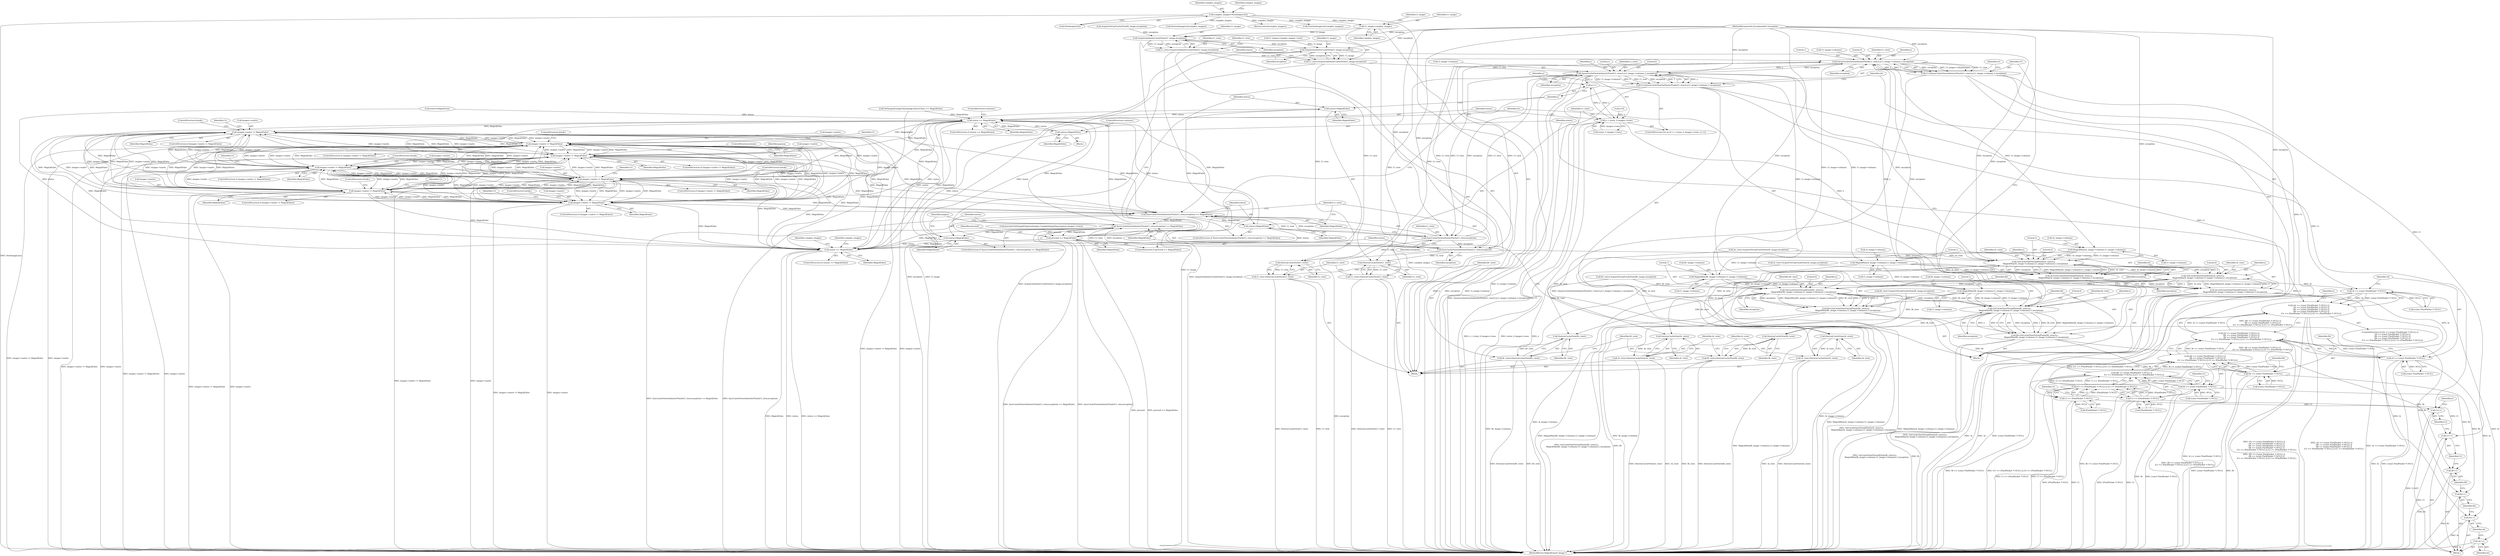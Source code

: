 digraph "0_ImageMagick6_f6ffc702c6eecd963587273a429dcd608c648984_0@pointer" {
"1000332" [label="(Call,Cr_image=complex_images)"];
"1000224" [label="(Call,complex_images=NewImageList())"];
"1000362" [label="(Call,AcquireAuthenticCacheView(Cr_image,exception))"];
"1000360" [label="(Call,Cr_view=AcquireAuthenticCacheView(Cr_image,exception))"];
"1000460" [label="(Call,QueueCacheViewAuthenticPixels(Cr_view,0,y,Cr_image->columns,1,exception))"];
"1000404" [label="(Call,MagickMax(Ar_image->columns,Cr_image->columns))"];
"1000400" [label="(Call,GetCacheViewVirtualPixels(Ar_view,0,y,\n      MagickMax(Ar_image->columns,Cr_image->columns),1,exception))"];
"1000398" [label="(Call,Ar=GetCacheViewVirtualPixels(Ar_view,0,y,\n      MagickMax(Ar_image->columns,Cr_image->columns),1,exception))"];
"1000482" [label="(Call,Ar == (const PixelPacket *) NULL)"];
"1000481" [label="(Call,(Ar == (const PixelPacket *) NULL) ||\n        (Ai == (const PixelPacket *) NULL) ||\n        (Br == (const PixelPacket *) NULL) ||\n        (Bi == (const PixelPacket *) NULL) ||\n        (Cr == (PixelPacket *) NULL) || (Ci == (PixelPacket *) NULL))"];
"1001554" [label="(Call,Ar++)"];
"1000415" [label="(Call,GetCacheViewVirtualPixels(Ai_view,0,y,\n      MagickMax(Ai_image->columns,Ci_image->columns),1,exception))"];
"1000413" [label="(Call,Ai=GetCacheViewVirtualPixels(Ai_view,0,y,\n      MagickMax(Ai_image->columns,Ci_image->columns),1,exception))"];
"1000488" [label="(Call,Ai == (const PixelPacket *) NULL)"];
"1000487" [label="(Call,(Ai == (const PixelPacket *) NULL) ||\n        (Br == (const PixelPacket *) NULL) ||\n        (Bi == (const PixelPacket *) NULL) ||\n        (Cr == (PixelPacket *) NULL) || (Ci == (PixelPacket *) NULL))"];
"1001556" [label="(Call,Ai++)"];
"1000430" [label="(Call,GetCacheViewVirtualPixels(Br_view,0,y,\n      MagickMax(Br_image->columns,Cr_image->columns),1,exception))"];
"1000428" [label="(Call,Br=GetCacheViewVirtualPixels(Br_view,0,y,\n      MagickMax(Br_image->columns,Cr_image->columns),1,exception))"];
"1000494" [label="(Call,Br == (const PixelPacket *) NULL)"];
"1000493" [label="(Call,(Br == (const PixelPacket *) NULL) ||\n        (Bi == (const PixelPacket *) NULL) ||\n        (Cr == (PixelPacket *) NULL) || (Ci == (PixelPacket *) NULL))"];
"1001558" [label="(Call,Br++)"];
"1000445" [label="(Call,GetCacheViewVirtualPixels(Bi_view,0,y,\n      MagickMax(Bi_image->columns,Ci_image->columns),1,exception))"];
"1000443" [label="(Call,Bi=GetCacheViewVirtualPixels(Bi_view,0,y,\n      MagickMax(Bi_image->columns,Ci_image->columns),1,exception))"];
"1000500" [label="(Call,Bi == (const PixelPacket *) NULL)"];
"1000499" [label="(Call,(Bi == (const PixelPacket *) NULL) ||\n        (Cr == (PixelPacket *) NULL) || (Ci == (PixelPacket *) NULL))"];
"1001560" [label="(Call,Bi++)"];
"1001626" [label="(Call,DestroyCacheView(Bi_view))"];
"1001624" [label="(Call,Bi_view=DestroyCacheView(Bi_view))"];
"1001622" [label="(Call,DestroyCacheView(Br_view))"];
"1001620" [label="(Call,Br_view=DestroyCacheView(Br_view))"];
"1001634" [label="(Call,DestroyCacheView(Ai_view))"];
"1001632" [label="(Call,Ai_view=DestroyCacheView(Ai_view))"];
"1001630" [label="(Call,DestroyCacheView(Ar_view))"];
"1001628" [label="(Call,Ar_view=DestroyCacheView(Ar_view))"];
"1000434" [label="(Call,MagickMax(Br_image->columns,Cr_image->columns))"];
"1000458" [label="(Call,Cr=QueueCacheViewAuthenticPixels(Cr_view,0,y,Cr_image->columns,1,exception))"];
"1000506" [label="(Call,Cr == (PixelPacket *) NULL)"];
"1000505" [label="(Call,(Cr == (PixelPacket *) NULL) || (Ci == (PixelPacket *) NULL))"];
"1001562" [label="(Call,Cr++)"];
"1000471" [label="(Call,QueueCacheViewAuthenticPixels(Ci_view,0,y,Ci_image->columns,1,exception))"];
"1000387" [label="(Call,y++)"];
"1000380" [label="(Call,y < (ssize_t) images->rows)"];
"1000419" [label="(Call,MagickMax(Ai_image->columns,Ci_image->columns))"];
"1000449" [label="(Call,MagickMax(Bi_image->columns,Ci_image->columns))"];
"1000469" [label="(Call,Ci=QueueCacheViewAuthenticPixels(Ci_view,0,y,Ci_image->columns,1,exception))"];
"1000511" [label="(Call,Ci == (PixelPacket *) NULL)"];
"1001564" [label="(Call,Ci++)"];
"1001568" [label="(Call,SyncCacheViewAuthenticPixels(Ci_view,exception))"];
"1001567" [label="(Call,SyncCacheViewAuthenticPixels(Ci_view,exception) == MagickFalse)"];
"1001572" [label="(Call,status=MagickFalse)"];
"1000394" [label="(Call,status == MagickFalse)"];
"1000517" [label="(Call,status=MagickFalse)"];
"1001637" [label="(Call,status == MagickFalse)"];
"1000607" [label="(Call,images->matte != MagickFalse)"];
"1000685" [label="(Call,images->matte != MagickFalse)"];
"1000897" [label="(Call,images->matte != MagickFalse)"];
"1001080" [label="(Call,images->matte != MagickFalse)"];
"1001253" [label="(Call,images->matte != MagickFalse)"];
"1001413" [label="(Call,images->matte != MagickFalse)"];
"1001525" [label="(Call,images->matte != MagickFalse)"];
"1001576" [label="(Call,SyncCacheViewAuthenticPixels(Cr_view,exception) == MagickFalse)"];
"1001581" [label="(Call,status=MagickFalse)"];
"1001606" [label="(Call,proceed == MagickFalse)"];
"1001609" [label="(Call,status=MagickFalse)"];
"1001577" [label="(Call,SyncCacheViewAuthenticPixels(Cr_view,exception))"];
"1001614" [label="(Call,DestroyCacheView(Cr_view))"];
"1001612" [label="(Call,Cr_view=DestroyCacheView(Cr_view))"];
"1001618" [label="(Call,DestroyCacheView(Ci_view))"];
"1001616" [label="(Call,Ci_view=DestroyCacheView(Ci_view))"];
"1000367" [label="(Call,AcquireAuthenticCacheView(Ci_image,exception))"];
"1000365" [label="(Call,Ci_view=AcquireAuthenticCacheView(Ci_image,exception))"];
"1001564" [label="(Call,Ci++)"];
"1001639" [label="(Identifier,MagickFalse)"];
"1000467" [label="(Literal,1)"];
"1000445" [label="(Call,GetCacheViewVirtualPixels(Bi_view,0,y,\n      MagickMax(Bi_image->columns,Ci_image->columns),1,exception))"];
"1000464" [label="(Call,Cr_image->columns)"];
"1000462" [label="(Literal,0)"];
"1000362" [label="(Call,AcquireAuthenticCacheView(Cr_image,exception))"];
"1001616" [label="(Call,Ci_view=DestroyCacheView(Ci_view))"];
"1001569" [label="(Identifier,Ci_view)"];
"1000965" [label="(ControlStructure,break;)"];
"1001613" [label="(Identifier,Cr_view)"];
"1001607" [label="(Identifier,proceed)"];
"1001610" [label="(Identifier,status)"];
"1000487" [label="(Call,(Ai == (const PixelPacket *) NULL) ||\n        (Br == (const PixelPacket *) NULL) ||\n        (Bi == (const PixelPacket *) NULL) ||\n        (Cr == (PixelPacket *) NULL) || (Ci == (PixelPacket *) NULL))"];
"1000381" [label="(Identifier,y)"];
"1000380" [label="(Call,y < (ssize_t) images->rows)"];
"1001413" [label="(Call,images->matte != MagickFalse)"];
"1000505" [label="(Call,(Cr == (PixelPacket *) NULL) || (Ci == (PixelPacket *) NULL))"];
"1001252" [label="(ControlStructure,if (images->matte != MagickFalse))"];
"1000468" [label="(Identifier,exception)"];
"1001624" [label="(Call,Bi_view=DestroyCacheView(Bi_view))"];
"1001575" [label="(ControlStructure,if (SyncCacheViewAuthenticPixels(Cr_view,exception) == MagickFalse))"];
"1000479" [label="(Identifier,exception)"];
"1000494" [label="(Call,Br == (const PixelPacket *) NULL)"];
"1001644" [label="(Return,return(complex_images);)"];
"1000460" [label="(Call,QueueCacheViewAuthenticPixels(Cr_view,0,y,Cr_image->columns,1,exception))"];
"1000404" [label="(Call,MagickMax(Ar_image->columns,Cr_image->columns))"];
"1000441" [label="(Literal,1)"];
"1000511" [label="(Call,Ci == (PixelPacket *) NULL)"];
"1000402" [label="(Literal,0)"];
"1000608" [label="(Call,images->matte)"];
"1000461" [label="(Identifier,Cr_view)"];
"1001563" [label="(Identifier,Cr)"];
"1000635" [label="(ControlStructure,break;)"];
"1000470" [label="(Identifier,Ci)"];
"1000904" [label="(Identifier,gamma)"];
"1000426" [label="(Literal,1)"];
"1001573" [label="(Identifier,status)"];
"1001605" [label="(ControlStructure,if (proceed == MagickFalse))"];
"1000533" [label="(Identifier,x)"];
"1000463" [label="(Identifier,y)"];
"1000447" [label="(Literal,0)"];
"1000431" [label="(Identifier,Br_view)"];
"1000484" [label="(Call,(const PixelPacket *) NULL)"];
"1000395" [label="(Identifier,status)"];
"1001261" [label="(Identifier,Cr)"];
"1000456" [label="(Literal,1)"];
"1000685" [label="(Call,images->matte != MagickFalse)"];
"1001615" [label="(Identifier,Cr_view)"];
"1000512" [label="(Identifier,Ci)"];
"1001629" [label="(Identifier,Ar_view)"];
"1001571" [label="(Identifier,MagickFalse)"];
"1000897" [label="(Call,images->matte != MagickFalse)"];
"1001630" [label="(Call,DestroyCacheView(Ar_view))"];
"1000495" [label="(Identifier,Br)"];
"1000401" [label="(Identifier,Ar_view)"];
"1000473" [label="(Literal,0)"];
"1000334" [label="(Identifier,complex_images)"];
"1001081" [label="(Call,images->matte)"];
"1000335" [label="(Call,Ci_image=complex_images->next)"];
"1000367" [label="(Call,AcquireAuthenticCacheView(Ci_image,exception))"];
"1000446" [label="(Identifier,Bi_view)"];
"1000398" [label="(Call,Ar=GetCacheViewVirtualPixels(Ar_view,0,y,\n      MagickMax(Ar_image->columns,Cr_image->columns),1,exception))"];
"1000513" [label="(Call,(PixelPacket *) NULL)"];
"1000371" [label="(Identifier,status)"];
"1000496" [label="(Call,(const PixelPacket *) NULL)"];
"1000483" [label="(Identifier,Ar)"];
"1001421" [label="(Identifier,Cr)"];
"1001633" [label="(Identifier,Ai_view)"];
"1001618" [label="(Call,DestroyCacheView(Ci_view))"];
"1001529" [label="(Identifier,MagickFalse)"];
"1000248" [label="(Call,DestroyImageList(complex_images))"];
"1000458" [label="(Call,Cr=QueueCacheViewAuthenticPixels(Cr_view,0,y,Cr_image->columns,1,exception))"];
"1001533" [label="(Identifier,Cr)"];
"1000414" [label="(Identifier,Ai)"];
"1000443" [label="(Call,Bi=GetCacheViewVirtualPixels(Bi_view,0,y,\n      MagickMax(Bi_image->columns,Ci_image->columns),1,exception))"];
"1000453" [label="(Call,Ci_image->columns)"];
"1000340" [label="(Call,Ar_view=AcquireVirtualCacheView(Ar_image,exception))"];
"1000520" [label="(ControlStructure,continue;)"];
"1000432" [label="(Literal,0)"];
"1001559" [label="(Identifier,Br)"];
"1000457" [label="(Identifier,exception)"];
"1001567" [label="(Call,SyncCacheViewAuthenticPixels(Ci_view,exception) == MagickFalse)"];
"1000488" [label="(Call,Ai == (const PixelPacket *) NULL)"];
"1000489" [label="(Identifier,Ai)"];
"1001645" [label="(Identifier,complex_images)"];
"1000433" [label="(Identifier,y)"];
"1001587" [label="(Identifier,images)"];
"1001579" [label="(Identifier,exception)"];
"1001566" [label="(ControlStructure,if (SyncCacheViewAuthenticPixels(Ci_view,exception) == MagickFalse))"];
"1000423" [label="(Call,Ci_image->columns)"];
"1001626" [label="(Call,DestroyCacheView(Bi_view))"];
"1000428" [label="(Call,Br=GetCacheViewVirtualPixels(Br_view,0,y,\n      MagickMax(Br_image->columns,Cr_image->columns),1,exception))"];
"1000400" [label="(Call,GetCacheViewVirtualPixels(Ar_view,0,y,\n      MagickMax(Ar_image->columns,Cr_image->columns),1,exception))"];
"1001079" [label="(ControlStructure,if (images->matte != MagickFalse))"];
"1001565" [label="(Identifier,Ci)"];
"1000226" [label="(Call,NewImageList())"];
"1000365" [label="(Call,Ci_view=AcquireAuthenticCacheView(Ci_image,exception))"];
"1000438" [label="(Call,Cr_image->columns)"];
"1000361" [label="(Identifier,Cr_view)"];
"1001417" [label="(Identifier,MagickFalse)"];
"1000607" [label="(Call,images->matte != MagickFalse)"];
"1000405" [label="(Call,Ar_image->columns)"];
"1001609" [label="(Call,status=MagickFalse)"];
"1001524" [label="(ControlStructure,if (images->matte != MagickFalse))"];
"1000523" [label="(Identifier,x)"];
"1001606" [label="(Call,proceed == MagickFalse)"];
"1001646" [label="(MethodReturn,MagickExport Image *)"];
"1000444" [label="(Identifier,Bi)"];
"1001642" [label="(Call,DestroyImageList(complex_images))"];
"1001525" [label="(Call,images->matte != MagickFalse)"];
"1000482" [label="(Call,Ar == (const PixelPacket *) NULL)"];
"1000387" [label="(Call,y++)"];
"1001574" [label="(Identifier,MagickFalse)"];
"1000370" [label="(Call,status=MagickTrue)"];
"1000901" [label="(Identifier,MagickFalse)"];
"1001578" [label="(Identifier,Cr_view)"];
"1000224" [label="(Call,complex_images=NewImageList())"];
"1001556" [label="(Call,Ai++)"];
"1001635" [label="(Identifier,Ai_view)"];
"1000490" [label="(Call,(const PixelPacket *) NULL)"];
"1000427" [label="(Identifier,exception)"];
"1000345" [label="(Call,Ai_view=AcquireVirtualCacheView(Ai_image,exception))"];
"1000475" [label="(Call,Ci_image->columns)"];
"1001080" [label="(Call,images->matte != MagickFalse)"];
"1001257" [label="(Identifier,MagickFalse)"];
"1001301" [label="(ControlStructure,break;)"];
"1001526" [label="(Call,images->matte)"];
"1000360" [label="(Call,Cr_view=AcquireAuthenticCacheView(Cr_image,exception))"];
"1001631" [label="(Identifier,Ar_view)"];
"1000448" [label="(Identifier,y)"];
"1000517" [label="(Call,status=MagickFalse)"];
"1000104" [label="(MethodParameterIn,ExceptionInfo *exception)"];
"1001623" [label="(Identifier,Br_view)"];
"1000480" [label="(ControlStructure,if ((Ar == (const PixelPacket *) NULL) ||\n        (Ai == (const PixelPacket *) NULL) ||\n        (Br == (const PixelPacket *) NULL) ||\n        (Bi == (const PixelPacket *) NULL) ||\n        (Cr == (PixelPacket *) NULL) || (Ci == (PixelPacket *) NULL)))"];
"1000474" [label="(Identifier,y)"];
"1001582" [label="(Identifier,status)"];
"1000449" [label="(Call,MagickMax(Bi_image->columns,Ci_image->columns))"];
"1001253" [label="(Call,images->matte != MagickFalse)"];
"1001254" [label="(Call,images->matte)"];
"1000393" [label="(ControlStructure,if (status == MagickFalse))"];
"1000376" [label="(ControlStructure,for (y=0; y < (ssize_t) images->rows; y++))"];
"1000611" [label="(Identifier,MagickFalse)"];
"1001560" [label="(Call,Bi++)"];
"1001612" [label="(Call,Cr_view=DestroyCacheView(Cr_view))"];
"1001634" [label="(Call,DestroyCacheView(Ai_view))"];
"1001581" [label="(Call,status=MagickFalse)"];
"1000706" [label="(ControlStructure,break;)"];
"1001583" [label="(Identifier,MagickFalse)"];
"1001617" [label="(Identifier,Ci_view)"];
"1001570" [label="(Identifier,exception)"];
"1001412" [label="(ControlStructure,if (images->matte != MagickFalse))"];
"1000896" [label="(ControlStructure,if (images->matte != MagickFalse))"];
"1001455" [label="(ControlStructure,break;)"];
"1001611" [label="(Identifier,MagickFalse)"];
"1000507" [label="(Identifier,Cr)"];
"1001561" [label="(Identifier,Bi)"];
"1000368" [label="(Identifier,Ci_image)"];
"1000408" [label="(Call,Cr_image->columns)"];
"1000689" [label="(Identifier,MagickFalse)"];
"1000516" [label="(Block,)"];
"1000420" [label="(Call,Ai_image->columns)"];
"1000684" [label="(ControlStructure,if (images->matte != MagickFalse))"];
"1000417" [label="(Literal,0)"];
"1000105" [label="(Block,)"];
"1000336" [label="(Identifier,Ci_image)"];
"1001622" [label="(Call,DestroyCacheView(Br_view))"];
"1001620" [label="(Call,Br_view=DestroyCacheView(Br_view))"];
"1000394" [label="(Call,status == MagickFalse)"];
"1001614" [label="(Call,DestroyCacheView(Cr_view))"];
"1000686" [label="(Call,images->matte)"];
"1000403" [label="(Identifier,y)"];
"1000389" [label="(Block,)"];
"1001627" [label="(Identifier,Bi_view)"];
"1000519" [label="(Identifier,MagickFalse)"];
"1000364" [label="(Identifier,exception)"];
"1000369" [label="(Identifier,exception)"];
"1000481" [label="(Call,(Ar == (const PixelPacket *) NULL) ||\n        (Ai == (const PixelPacket *) NULL) ||\n        (Br == (const PixelPacket *) NULL) ||\n        (Bi == (const PixelPacket *) NULL) ||\n        (Cr == (PixelPacket *) NULL) || (Ci == (PixelPacket *) NULL))"];
"1001577" [label="(Call,SyncCacheViewAuthenticPixels(Cr_view,exception))"];
"1000388" [label="(Identifier,y)"];
"1000382" [label="(Call,(ssize_t) images->rows)"];
"1001084" [label="(Identifier,MagickFalse)"];
"1000413" [label="(Call,Ai=GetCacheViewVirtualPixels(Ai_view,0,y,\n      MagickMax(Ai_image->columns,Ci_image->columns),1,exception))"];
"1000355" [label="(Call,Bi_view=AcquireVirtualCacheView(Bi_image,exception))"];
"1000500" [label="(Call,Bi == (const PixelPacket *) NULL)"];
"1000693" [label="(Identifier,Cr)"];
"1001414" [label="(Call,images->matte)"];
"1001580" [label="(Identifier,MagickFalse)"];
"1000411" [label="(Literal,1)"];
"1001555" [label="(Identifier,Ar)"];
"1001628" [label="(Call,Ar_view=DestroyCacheView(Ar_view))"];
"1000478" [label="(Literal,1)"];
"1000416" [label="(Identifier,Ai_view)"];
"1000332" [label="(Call,Cr_image=complex_images)"];
"1001562" [label="(Call,Cr++)"];
"1000225" [label="(Identifier,complex_images)"];
"1001641" [label="(Identifier,complex_images)"];
"1000518" [label="(Identifier,status)"];
"1000499" [label="(Call,(Bi == (const PixelPacket *) NULL) ||\n        (Cr == (PixelPacket *) NULL) || (Ci == (PixelPacket *) NULL))"];
"1000502" [label="(Call,(const PixelPacket *) NULL)"];
"1001638" [label="(Identifier,status)"];
"1000471" [label="(Call,QueueCacheViewAuthenticPixels(Ci_view,0,y,Ci_image->columns,1,exception))"];
"1001625" [label="(Identifier,Bi_view)"];
"1000898" [label="(Call,images->matte)"];
"1000418" [label="(Identifier,y)"];
"1000501" [label="(Identifier,Bi)"];
"1000419" [label="(Call,MagickMax(Ai_image->columns,Ci_image->columns))"];
"1001554" [label="(Call,Ar++)"];
"1000396" [label="(Identifier,MagickFalse)"];
"1001088" [label="(Identifier,Cr)"];
"1000229" [label="(Identifier,complex_images)"];
"1000508" [label="(Call,(PixelPacket *) NULL)"];
"1000472" [label="(Identifier,Ci_view)"];
"1000207" [label="(Call,SetImageStorageClass(image,DirectClass) == MagickFalse)"];
"1000506" [label="(Call,Cr == (PixelPacket *) NULL)"];
"1000377" [label="(Call,y=0)"];
"1001123" [label="(ControlStructure,break;)"];
"1000429" [label="(Identifier,Br)"];
"1000397" [label="(ControlStructure,continue;)"];
"1001608" [label="(Identifier,MagickFalse)"];
"1001632" [label="(Call,Ai_view=DestroyCacheView(Ai_view))"];
"1000350" [label="(Call,Br_view=AcquireVirtualCacheView(Br_image,exception))"];
"1000493" [label="(Call,(Br == (const PixelPacket *) NULL) ||\n        (Bi == (const PixelPacket *) NULL) ||\n        (Cr == (PixelPacket *) NULL) || (Ci == (PixelPacket *) NULL))"];
"1001558" [label="(Call,Br++)"];
"1000399" [label="(Identifier,Ar)"];
"1000434" [label="(Call,MagickMax(Br_image->columns,Cr_image->columns))"];
"1001596" [label="(Call,proceed=SetImageProgress(images,ComplexImageTag,progress,images->rows))"];
"1000450" [label="(Call,Bi_image->columns)"];
"1000430" [label="(Call,GetCacheViewVirtualPixels(Br_view,0,y,\n      MagickMax(Br_image->columns,Cr_image->columns),1,exception))"];
"1001636" [label="(ControlStructure,if (status == MagickFalse))"];
"1001568" [label="(Call,SyncCacheViewAuthenticPixels(Ci_view,exception))"];
"1001576" [label="(Call,SyncCacheViewAuthenticPixels(Cr_view,exception) == MagickFalse)"];
"1000412" [label="(Identifier,exception)"];
"1001621" [label="(Identifier,Br_view)"];
"1000357" [label="(Call,AcquireVirtualCacheView(Bi_image,exception))"];
"1000333" [label="(Identifier,Cr_image)"];
"1000469" [label="(Call,Ci=QueueCacheViewAuthenticPixels(Ci_view,0,y,Ci_image->columns,1,exception))"];
"1001637" [label="(Call,status == MagickFalse)"];
"1001619" [label="(Identifier,Ci_view)"];
"1000415" [label="(Call,GetCacheViewVirtualPixels(Ai_view,0,y,\n      MagickMax(Ai_image->columns,Ci_image->columns),1,exception))"];
"1000459" [label="(Identifier,Cr)"];
"1000442" [label="(Identifier,exception)"];
"1001572" [label="(Call,status=MagickFalse)"];
"1000606" [label="(ControlStructure,if (images->matte != MagickFalse))"];
"1000363" [label="(Identifier,Cr_image)"];
"1000534" [label="(Block,)"];
"1000435" [label="(Call,Br_image->columns)"];
"1000615" [label="(Identifier,Cr)"];
"1001553" [label="(ControlStructure,break;)"];
"1000366" [label="(Identifier,Ci_view)"];
"1001557" [label="(Identifier,Ai)"];
"1000332" -> "1000105"  [label="AST: "];
"1000332" -> "1000334"  [label="CFG: "];
"1000333" -> "1000332"  [label="AST: "];
"1000334" -> "1000332"  [label="AST: "];
"1000336" -> "1000332"  [label="CFG: "];
"1000332" -> "1001646"  [label="DDG: complex_images"];
"1000224" -> "1000332"  [label="DDG: complex_images"];
"1000332" -> "1000362"  [label="DDG: Cr_image"];
"1000224" -> "1000105"  [label="AST: "];
"1000224" -> "1000226"  [label="CFG: "];
"1000225" -> "1000224"  [label="AST: "];
"1000226" -> "1000224"  [label="AST: "];
"1000229" -> "1000224"  [label="CFG: "];
"1000224" -> "1001646"  [label="DDG: NewImageList()"];
"1000224" -> "1000248"  [label="DDG: complex_images"];
"1000224" -> "1001642"  [label="DDG: complex_images"];
"1000224" -> "1001644"  [label="DDG: complex_images"];
"1000362" -> "1000360"  [label="AST: "];
"1000362" -> "1000364"  [label="CFG: "];
"1000363" -> "1000362"  [label="AST: "];
"1000364" -> "1000362"  [label="AST: "];
"1000360" -> "1000362"  [label="CFG: "];
"1000362" -> "1001646"  [label="DDG: Cr_image"];
"1000362" -> "1000360"  [label="DDG: Cr_image"];
"1000362" -> "1000360"  [label="DDG: exception"];
"1000357" -> "1000362"  [label="DDG: exception"];
"1000104" -> "1000362"  [label="DDG: exception"];
"1000362" -> "1000367"  [label="DDG: exception"];
"1000360" -> "1000105"  [label="AST: "];
"1000361" -> "1000360"  [label="AST: "];
"1000366" -> "1000360"  [label="CFG: "];
"1000360" -> "1001646"  [label="DDG: AcquireAuthenticCacheView(Cr_image,exception)"];
"1000360" -> "1000460"  [label="DDG: Cr_view"];
"1000360" -> "1001614"  [label="DDG: Cr_view"];
"1000460" -> "1000458"  [label="AST: "];
"1000460" -> "1000468"  [label="CFG: "];
"1000461" -> "1000460"  [label="AST: "];
"1000462" -> "1000460"  [label="AST: "];
"1000463" -> "1000460"  [label="AST: "];
"1000464" -> "1000460"  [label="AST: "];
"1000467" -> "1000460"  [label="AST: "];
"1000468" -> "1000460"  [label="AST: "];
"1000458" -> "1000460"  [label="CFG: "];
"1000460" -> "1001646"  [label="DDG: Cr_image->columns"];
"1000460" -> "1000404"  [label="DDG: Cr_image->columns"];
"1000460" -> "1000458"  [label="DDG: exception"];
"1000460" -> "1000458"  [label="DDG: Cr_image->columns"];
"1000460" -> "1000458"  [label="DDG: 0"];
"1000460" -> "1000458"  [label="DDG: Cr_view"];
"1000460" -> "1000458"  [label="DDG: y"];
"1000460" -> "1000458"  [label="DDG: 1"];
"1001577" -> "1000460"  [label="DDG: Cr_view"];
"1000445" -> "1000460"  [label="DDG: y"];
"1000445" -> "1000460"  [label="DDG: exception"];
"1000434" -> "1000460"  [label="DDG: Cr_image->columns"];
"1000104" -> "1000460"  [label="DDG: exception"];
"1000460" -> "1000471"  [label="DDG: y"];
"1000460" -> "1000471"  [label="DDG: exception"];
"1000460" -> "1001577"  [label="DDG: Cr_view"];
"1000460" -> "1001614"  [label="DDG: Cr_view"];
"1000404" -> "1000400"  [label="AST: "];
"1000404" -> "1000408"  [label="CFG: "];
"1000405" -> "1000404"  [label="AST: "];
"1000408" -> "1000404"  [label="AST: "];
"1000411" -> "1000404"  [label="CFG: "];
"1000404" -> "1001646"  [label="DDG: Ar_image->columns"];
"1000404" -> "1000400"  [label="DDG: Ar_image->columns"];
"1000404" -> "1000400"  [label="DDG: Cr_image->columns"];
"1000404" -> "1000434"  [label="DDG: Cr_image->columns"];
"1000400" -> "1000398"  [label="AST: "];
"1000400" -> "1000412"  [label="CFG: "];
"1000401" -> "1000400"  [label="AST: "];
"1000402" -> "1000400"  [label="AST: "];
"1000403" -> "1000400"  [label="AST: "];
"1000411" -> "1000400"  [label="AST: "];
"1000412" -> "1000400"  [label="AST: "];
"1000398" -> "1000400"  [label="CFG: "];
"1000400" -> "1001646"  [label="DDG: MagickMax(Ar_image->columns,Cr_image->columns)"];
"1000400" -> "1000398"  [label="DDG: exception"];
"1000400" -> "1000398"  [label="DDG: y"];
"1000400" -> "1000398"  [label="DDG: MagickMax(Ar_image->columns,Cr_image->columns)"];
"1000400" -> "1000398"  [label="DDG: 0"];
"1000400" -> "1000398"  [label="DDG: Ar_view"];
"1000400" -> "1000398"  [label="DDG: 1"];
"1000340" -> "1000400"  [label="DDG: Ar_view"];
"1000380" -> "1000400"  [label="DDG: y"];
"1000367" -> "1000400"  [label="DDG: exception"];
"1001577" -> "1000400"  [label="DDG: exception"];
"1000471" -> "1000400"  [label="DDG: exception"];
"1000104" -> "1000400"  [label="DDG: exception"];
"1000400" -> "1000415"  [label="DDG: y"];
"1000400" -> "1000415"  [label="DDG: exception"];
"1000400" -> "1001630"  [label="DDG: Ar_view"];
"1000398" -> "1000389"  [label="AST: "];
"1000399" -> "1000398"  [label="AST: "];
"1000414" -> "1000398"  [label="CFG: "];
"1000398" -> "1001646"  [label="DDG: GetCacheViewVirtualPixels(Ar_view,0,y,\n      MagickMax(Ar_image->columns,Cr_image->columns),1,exception)"];
"1000398" -> "1000482"  [label="DDG: Ar"];
"1000482" -> "1000481"  [label="AST: "];
"1000482" -> "1000484"  [label="CFG: "];
"1000483" -> "1000482"  [label="AST: "];
"1000484" -> "1000482"  [label="AST: "];
"1000489" -> "1000482"  [label="CFG: "];
"1000481" -> "1000482"  [label="CFG: "];
"1000482" -> "1001646"  [label="DDG: Ar"];
"1000482" -> "1001646"  [label="DDG: (const PixelPacket *) NULL"];
"1000482" -> "1000481"  [label="DDG: Ar"];
"1000482" -> "1000481"  [label="DDG: (const PixelPacket *) NULL"];
"1000484" -> "1000482"  [label="DDG: NULL"];
"1000482" -> "1001554"  [label="DDG: Ar"];
"1000481" -> "1000480"  [label="AST: "];
"1000481" -> "1000487"  [label="CFG: "];
"1000487" -> "1000481"  [label="AST: "];
"1000518" -> "1000481"  [label="CFG: "];
"1000523" -> "1000481"  [label="CFG: "];
"1000481" -> "1001646"  [label="DDG: (Ar == (const PixelPacket *) NULL) ||\n        (Ai == (const PixelPacket *) NULL) ||\n        (Br == (const PixelPacket *) NULL) ||\n        (Bi == (const PixelPacket *) NULL) ||\n        (Cr == (PixelPacket *) NULL) || (Ci == (PixelPacket *) NULL)"];
"1000481" -> "1001646"  [label="DDG: (Ai == (const PixelPacket *) NULL) ||\n        (Br == (const PixelPacket *) NULL) ||\n        (Bi == (const PixelPacket *) NULL) ||\n        (Cr == (PixelPacket *) NULL) || (Ci == (PixelPacket *) NULL)"];
"1000481" -> "1001646"  [label="DDG: Ar == (const PixelPacket *) NULL"];
"1000487" -> "1000481"  [label="DDG: Ai == (const PixelPacket *) NULL"];
"1000487" -> "1000481"  [label="DDG: (Br == (const PixelPacket *) NULL) ||\n        (Bi == (const PixelPacket *) NULL) ||\n        (Cr == (PixelPacket *) NULL) || (Ci == (PixelPacket *) NULL)"];
"1001554" -> "1000534"  [label="AST: "];
"1001554" -> "1001555"  [label="CFG: "];
"1001555" -> "1001554"  [label="AST: "];
"1001557" -> "1001554"  [label="CFG: "];
"1001554" -> "1001646"  [label="DDG: Ar"];
"1000415" -> "1000413"  [label="AST: "];
"1000415" -> "1000427"  [label="CFG: "];
"1000416" -> "1000415"  [label="AST: "];
"1000417" -> "1000415"  [label="AST: "];
"1000418" -> "1000415"  [label="AST: "];
"1000419" -> "1000415"  [label="AST: "];
"1000426" -> "1000415"  [label="AST: "];
"1000427" -> "1000415"  [label="AST: "];
"1000413" -> "1000415"  [label="CFG: "];
"1000415" -> "1001646"  [label="DDG: MagickMax(Ai_image->columns,Ci_image->columns)"];
"1000415" -> "1000413"  [label="DDG: exception"];
"1000415" -> "1000413"  [label="DDG: 1"];
"1000415" -> "1000413"  [label="DDG: y"];
"1000415" -> "1000413"  [label="DDG: Ai_view"];
"1000415" -> "1000413"  [label="DDG: MagickMax(Ai_image->columns,Ci_image->columns)"];
"1000415" -> "1000413"  [label="DDG: 0"];
"1000345" -> "1000415"  [label="DDG: Ai_view"];
"1000419" -> "1000415"  [label="DDG: Ai_image->columns"];
"1000419" -> "1000415"  [label="DDG: Ci_image->columns"];
"1000104" -> "1000415"  [label="DDG: exception"];
"1000415" -> "1000430"  [label="DDG: y"];
"1000415" -> "1000430"  [label="DDG: exception"];
"1000415" -> "1001634"  [label="DDG: Ai_view"];
"1000413" -> "1000389"  [label="AST: "];
"1000414" -> "1000413"  [label="AST: "];
"1000429" -> "1000413"  [label="CFG: "];
"1000413" -> "1001646"  [label="DDG: Ai"];
"1000413" -> "1001646"  [label="DDG: GetCacheViewVirtualPixels(Ai_view,0,y,\n      MagickMax(Ai_image->columns,Ci_image->columns),1,exception)"];
"1000413" -> "1000488"  [label="DDG: Ai"];
"1000413" -> "1001556"  [label="DDG: Ai"];
"1000488" -> "1000487"  [label="AST: "];
"1000488" -> "1000490"  [label="CFG: "];
"1000489" -> "1000488"  [label="AST: "];
"1000490" -> "1000488"  [label="AST: "];
"1000495" -> "1000488"  [label="CFG: "];
"1000487" -> "1000488"  [label="CFG: "];
"1000488" -> "1001646"  [label="DDG: Ai"];
"1000488" -> "1001646"  [label="DDG: (const PixelPacket *) NULL"];
"1000488" -> "1000487"  [label="DDG: Ai"];
"1000488" -> "1000487"  [label="DDG: (const PixelPacket *) NULL"];
"1000490" -> "1000488"  [label="DDG: NULL"];
"1000488" -> "1001556"  [label="DDG: Ai"];
"1000487" -> "1000493"  [label="CFG: "];
"1000493" -> "1000487"  [label="AST: "];
"1000487" -> "1001646"  [label="DDG: Ai == (const PixelPacket *) NULL"];
"1000487" -> "1001646"  [label="DDG: (Br == (const PixelPacket *) NULL) ||\n        (Bi == (const PixelPacket *) NULL) ||\n        (Cr == (PixelPacket *) NULL) || (Ci == (PixelPacket *) NULL)"];
"1000493" -> "1000487"  [label="DDG: Br == (const PixelPacket *) NULL"];
"1000493" -> "1000487"  [label="DDG: (Bi == (const PixelPacket *) NULL) ||\n        (Cr == (PixelPacket *) NULL) || (Ci == (PixelPacket *) NULL)"];
"1001556" -> "1000534"  [label="AST: "];
"1001556" -> "1001557"  [label="CFG: "];
"1001557" -> "1001556"  [label="AST: "];
"1001559" -> "1001556"  [label="CFG: "];
"1001556" -> "1001646"  [label="DDG: Ai"];
"1000430" -> "1000428"  [label="AST: "];
"1000430" -> "1000442"  [label="CFG: "];
"1000431" -> "1000430"  [label="AST: "];
"1000432" -> "1000430"  [label="AST: "];
"1000433" -> "1000430"  [label="AST: "];
"1000434" -> "1000430"  [label="AST: "];
"1000441" -> "1000430"  [label="AST: "];
"1000442" -> "1000430"  [label="AST: "];
"1000428" -> "1000430"  [label="CFG: "];
"1000430" -> "1001646"  [label="DDG: MagickMax(Br_image->columns,Cr_image->columns)"];
"1000430" -> "1000428"  [label="DDG: exception"];
"1000430" -> "1000428"  [label="DDG: MagickMax(Br_image->columns,Cr_image->columns)"];
"1000430" -> "1000428"  [label="DDG: Br_view"];
"1000430" -> "1000428"  [label="DDG: 1"];
"1000430" -> "1000428"  [label="DDG: y"];
"1000430" -> "1000428"  [label="DDG: 0"];
"1000350" -> "1000430"  [label="DDG: Br_view"];
"1000434" -> "1000430"  [label="DDG: Br_image->columns"];
"1000434" -> "1000430"  [label="DDG: Cr_image->columns"];
"1000104" -> "1000430"  [label="DDG: exception"];
"1000430" -> "1000445"  [label="DDG: y"];
"1000430" -> "1000445"  [label="DDG: exception"];
"1000430" -> "1001622"  [label="DDG: Br_view"];
"1000428" -> "1000389"  [label="AST: "];
"1000429" -> "1000428"  [label="AST: "];
"1000444" -> "1000428"  [label="CFG: "];
"1000428" -> "1001646"  [label="DDG: GetCacheViewVirtualPixels(Br_view,0,y,\n      MagickMax(Br_image->columns,Cr_image->columns),1,exception)"];
"1000428" -> "1001646"  [label="DDG: Br"];
"1000428" -> "1000494"  [label="DDG: Br"];
"1000428" -> "1001558"  [label="DDG: Br"];
"1000494" -> "1000493"  [label="AST: "];
"1000494" -> "1000496"  [label="CFG: "];
"1000495" -> "1000494"  [label="AST: "];
"1000496" -> "1000494"  [label="AST: "];
"1000501" -> "1000494"  [label="CFG: "];
"1000493" -> "1000494"  [label="CFG: "];
"1000494" -> "1001646"  [label="DDG: (const PixelPacket *) NULL"];
"1000494" -> "1001646"  [label="DDG: Br"];
"1000494" -> "1000493"  [label="DDG: Br"];
"1000494" -> "1000493"  [label="DDG: (const PixelPacket *) NULL"];
"1000496" -> "1000494"  [label="DDG: NULL"];
"1000494" -> "1001558"  [label="DDG: Br"];
"1000493" -> "1000499"  [label="CFG: "];
"1000499" -> "1000493"  [label="AST: "];
"1000493" -> "1001646"  [label="DDG: Br == (const PixelPacket *) NULL"];
"1000493" -> "1001646"  [label="DDG: (Bi == (const PixelPacket *) NULL) ||\n        (Cr == (PixelPacket *) NULL) || (Ci == (PixelPacket *) NULL)"];
"1000499" -> "1000493"  [label="DDG: Bi == (const PixelPacket *) NULL"];
"1000499" -> "1000493"  [label="DDG: (Cr == (PixelPacket *) NULL) || (Ci == (PixelPacket *) NULL)"];
"1001558" -> "1000534"  [label="AST: "];
"1001558" -> "1001559"  [label="CFG: "];
"1001559" -> "1001558"  [label="AST: "];
"1001561" -> "1001558"  [label="CFG: "];
"1001558" -> "1001646"  [label="DDG: Br"];
"1000445" -> "1000443"  [label="AST: "];
"1000445" -> "1000457"  [label="CFG: "];
"1000446" -> "1000445"  [label="AST: "];
"1000447" -> "1000445"  [label="AST: "];
"1000448" -> "1000445"  [label="AST: "];
"1000449" -> "1000445"  [label="AST: "];
"1000456" -> "1000445"  [label="AST: "];
"1000457" -> "1000445"  [label="AST: "];
"1000443" -> "1000445"  [label="CFG: "];
"1000445" -> "1001646"  [label="DDG: MagickMax(Bi_image->columns,Ci_image->columns)"];
"1000445" -> "1000443"  [label="DDG: exception"];
"1000445" -> "1000443"  [label="DDG: 1"];
"1000445" -> "1000443"  [label="DDG: Bi_view"];
"1000445" -> "1000443"  [label="DDG: MagickMax(Bi_image->columns,Ci_image->columns)"];
"1000445" -> "1000443"  [label="DDG: y"];
"1000445" -> "1000443"  [label="DDG: 0"];
"1000355" -> "1000445"  [label="DDG: Bi_view"];
"1000449" -> "1000445"  [label="DDG: Bi_image->columns"];
"1000449" -> "1000445"  [label="DDG: Ci_image->columns"];
"1000104" -> "1000445"  [label="DDG: exception"];
"1000445" -> "1001626"  [label="DDG: Bi_view"];
"1000443" -> "1000389"  [label="AST: "];
"1000444" -> "1000443"  [label="AST: "];
"1000459" -> "1000443"  [label="CFG: "];
"1000443" -> "1001646"  [label="DDG: GetCacheViewVirtualPixels(Bi_view,0,y,\n      MagickMax(Bi_image->columns,Ci_image->columns),1,exception)"];
"1000443" -> "1001646"  [label="DDG: Bi"];
"1000443" -> "1000500"  [label="DDG: Bi"];
"1000443" -> "1001560"  [label="DDG: Bi"];
"1000500" -> "1000499"  [label="AST: "];
"1000500" -> "1000502"  [label="CFG: "];
"1000501" -> "1000500"  [label="AST: "];
"1000502" -> "1000500"  [label="AST: "];
"1000507" -> "1000500"  [label="CFG: "];
"1000499" -> "1000500"  [label="CFG: "];
"1000500" -> "1001646"  [label="DDG: (const PixelPacket *) NULL"];
"1000500" -> "1001646"  [label="DDG: Bi"];
"1000500" -> "1000499"  [label="DDG: Bi"];
"1000500" -> "1000499"  [label="DDG: (const PixelPacket *) NULL"];
"1000502" -> "1000500"  [label="DDG: NULL"];
"1000500" -> "1001560"  [label="DDG: Bi"];
"1000499" -> "1000505"  [label="CFG: "];
"1000505" -> "1000499"  [label="AST: "];
"1000499" -> "1001646"  [label="DDG: Bi == (const PixelPacket *) NULL"];
"1000499" -> "1001646"  [label="DDG: (Cr == (PixelPacket *) NULL) || (Ci == (PixelPacket *) NULL)"];
"1000505" -> "1000499"  [label="DDG: Cr == (PixelPacket *) NULL"];
"1000505" -> "1000499"  [label="DDG: Ci == (PixelPacket *) NULL"];
"1001560" -> "1000534"  [label="AST: "];
"1001560" -> "1001561"  [label="CFG: "];
"1001561" -> "1001560"  [label="AST: "];
"1001563" -> "1001560"  [label="CFG: "];
"1001560" -> "1001646"  [label="DDG: Bi"];
"1001626" -> "1001624"  [label="AST: "];
"1001626" -> "1001627"  [label="CFG: "];
"1001627" -> "1001626"  [label="AST: "];
"1001624" -> "1001626"  [label="CFG: "];
"1001626" -> "1001624"  [label="DDG: Bi_view"];
"1000355" -> "1001626"  [label="DDG: Bi_view"];
"1001624" -> "1000105"  [label="AST: "];
"1001625" -> "1001624"  [label="AST: "];
"1001629" -> "1001624"  [label="CFG: "];
"1001624" -> "1001646"  [label="DDG: DestroyCacheView(Bi_view)"];
"1001624" -> "1001646"  [label="DDG: Bi_view"];
"1001622" -> "1001620"  [label="AST: "];
"1001622" -> "1001623"  [label="CFG: "];
"1001623" -> "1001622"  [label="AST: "];
"1001620" -> "1001622"  [label="CFG: "];
"1001622" -> "1001620"  [label="DDG: Br_view"];
"1000350" -> "1001622"  [label="DDG: Br_view"];
"1001620" -> "1000105"  [label="AST: "];
"1001621" -> "1001620"  [label="AST: "];
"1001625" -> "1001620"  [label="CFG: "];
"1001620" -> "1001646"  [label="DDG: Br_view"];
"1001620" -> "1001646"  [label="DDG: DestroyCacheView(Br_view)"];
"1001634" -> "1001632"  [label="AST: "];
"1001634" -> "1001635"  [label="CFG: "];
"1001635" -> "1001634"  [label="AST: "];
"1001632" -> "1001634"  [label="CFG: "];
"1001634" -> "1001632"  [label="DDG: Ai_view"];
"1000345" -> "1001634"  [label="DDG: Ai_view"];
"1001632" -> "1000105"  [label="AST: "];
"1001633" -> "1001632"  [label="AST: "];
"1001638" -> "1001632"  [label="CFG: "];
"1001632" -> "1001646"  [label="DDG: Ai_view"];
"1001632" -> "1001646"  [label="DDG: DestroyCacheView(Ai_view)"];
"1001630" -> "1001628"  [label="AST: "];
"1001630" -> "1001631"  [label="CFG: "];
"1001631" -> "1001630"  [label="AST: "];
"1001628" -> "1001630"  [label="CFG: "];
"1001630" -> "1001628"  [label="DDG: Ar_view"];
"1000340" -> "1001630"  [label="DDG: Ar_view"];
"1001628" -> "1000105"  [label="AST: "];
"1001629" -> "1001628"  [label="AST: "];
"1001633" -> "1001628"  [label="CFG: "];
"1001628" -> "1001646"  [label="DDG: Ar_view"];
"1001628" -> "1001646"  [label="DDG: DestroyCacheView(Ar_view)"];
"1000434" -> "1000438"  [label="CFG: "];
"1000435" -> "1000434"  [label="AST: "];
"1000438" -> "1000434"  [label="AST: "];
"1000441" -> "1000434"  [label="CFG: "];
"1000434" -> "1001646"  [label="DDG: Br_image->columns"];
"1000458" -> "1000389"  [label="AST: "];
"1000459" -> "1000458"  [label="AST: "];
"1000470" -> "1000458"  [label="CFG: "];
"1000458" -> "1001646"  [label="DDG: QueueCacheViewAuthenticPixels(Cr_view,0,y,Cr_image->columns,1,exception)"];
"1000458" -> "1001646"  [label="DDG: Cr"];
"1000458" -> "1000506"  [label="DDG: Cr"];
"1000458" -> "1001562"  [label="DDG: Cr"];
"1000506" -> "1000505"  [label="AST: "];
"1000506" -> "1000508"  [label="CFG: "];
"1000507" -> "1000506"  [label="AST: "];
"1000508" -> "1000506"  [label="AST: "];
"1000512" -> "1000506"  [label="CFG: "];
"1000505" -> "1000506"  [label="CFG: "];
"1000506" -> "1001646"  [label="DDG: Cr"];
"1000506" -> "1001646"  [label="DDG: (PixelPacket *) NULL"];
"1000506" -> "1000505"  [label="DDG: Cr"];
"1000506" -> "1000505"  [label="DDG: (PixelPacket *) NULL"];
"1000508" -> "1000506"  [label="DDG: NULL"];
"1000506" -> "1001562"  [label="DDG: Cr"];
"1000505" -> "1000511"  [label="CFG: "];
"1000511" -> "1000505"  [label="AST: "];
"1000505" -> "1001646"  [label="DDG: Cr == (PixelPacket *) NULL"];
"1000505" -> "1001646"  [label="DDG: Ci == (PixelPacket *) NULL"];
"1000511" -> "1000505"  [label="DDG: Ci"];
"1000511" -> "1000505"  [label="DDG: (PixelPacket *) NULL"];
"1001562" -> "1000534"  [label="AST: "];
"1001562" -> "1001563"  [label="CFG: "];
"1001563" -> "1001562"  [label="AST: "];
"1001565" -> "1001562"  [label="CFG: "];
"1001562" -> "1001646"  [label="DDG: Cr"];
"1000471" -> "1000469"  [label="AST: "];
"1000471" -> "1000479"  [label="CFG: "];
"1000472" -> "1000471"  [label="AST: "];
"1000473" -> "1000471"  [label="AST: "];
"1000474" -> "1000471"  [label="AST: "];
"1000475" -> "1000471"  [label="AST: "];
"1000478" -> "1000471"  [label="AST: "];
"1000479" -> "1000471"  [label="AST: "];
"1000469" -> "1000471"  [label="CFG: "];
"1000471" -> "1001646"  [label="DDG: y"];
"1000471" -> "1001646"  [label="DDG: exception"];
"1000471" -> "1001646"  [label="DDG: Ci_image->columns"];
"1000471" -> "1000387"  [label="DDG: y"];
"1000471" -> "1000419"  [label="DDG: Ci_image->columns"];
"1000471" -> "1000469"  [label="DDG: y"];
"1000471" -> "1000469"  [label="DDG: Ci_image->columns"];
"1000471" -> "1000469"  [label="DDG: 0"];
"1000471" -> "1000469"  [label="DDG: Ci_view"];
"1000471" -> "1000469"  [label="DDG: exception"];
"1000471" -> "1000469"  [label="DDG: 1"];
"1001568" -> "1000471"  [label="DDG: Ci_view"];
"1000365" -> "1000471"  [label="DDG: Ci_view"];
"1000449" -> "1000471"  [label="DDG: Ci_image->columns"];
"1000104" -> "1000471"  [label="DDG: exception"];
"1000471" -> "1001568"  [label="DDG: Ci_view"];
"1000471" -> "1001568"  [label="DDG: exception"];
"1000471" -> "1001618"  [label="DDG: Ci_view"];
"1000387" -> "1000376"  [label="AST: "];
"1000387" -> "1000388"  [label="CFG: "];
"1000388" -> "1000387"  [label="AST: "];
"1000381" -> "1000387"  [label="CFG: "];
"1000387" -> "1000380"  [label="DDG: y"];
"1000380" -> "1000387"  [label="DDG: y"];
"1000380" -> "1000376"  [label="AST: "];
"1000380" -> "1000382"  [label="CFG: "];
"1000381" -> "1000380"  [label="AST: "];
"1000382" -> "1000380"  [label="AST: "];
"1000395" -> "1000380"  [label="CFG: "];
"1001613" -> "1000380"  [label="CFG: "];
"1000380" -> "1001646"  [label="DDG: y < (ssize_t) images->rows"];
"1000380" -> "1001646"  [label="DDG: (ssize_t) images->rows"];
"1000380" -> "1001646"  [label="DDG: y"];
"1000377" -> "1000380"  [label="DDG: y"];
"1000382" -> "1000380"  [label="DDG: images->rows"];
"1000419" -> "1000423"  [label="CFG: "];
"1000420" -> "1000419"  [label="AST: "];
"1000423" -> "1000419"  [label="AST: "];
"1000426" -> "1000419"  [label="CFG: "];
"1000419" -> "1001646"  [label="DDG: Ai_image->columns"];
"1000419" -> "1000449"  [label="DDG: Ci_image->columns"];
"1000449" -> "1000453"  [label="CFG: "];
"1000450" -> "1000449"  [label="AST: "];
"1000453" -> "1000449"  [label="AST: "];
"1000456" -> "1000449"  [label="CFG: "];
"1000449" -> "1001646"  [label="DDG: Bi_image->columns"];
"1000469" -> "1000389"  [label="AST: "];
"1000470" -> "1000469"  [label="AST: "];
"1000483" -> "1000469"  [label="CFG: "];
"1000469" -> "1001646"  [label="DDG: QueueCacheViewAuthenticPixels(Ci_view,0,y,Ci_image->columns,1,exception)"];
"1000469" -> "1001646"  [label="DDG: Ci"];
"1000469" -> "1000511"  [label="DDG: Ci"];
"1000469" -> "1001564"  [label="DDG: Ci"];
"1000511" -> "1000513"  [label="CFG: "];
"1000512" -> "1000511"  [label="AST: "];
"1000513" -> "1000511"  [label="AST: "];
"1000511" -> "1001646"  [label="DDG: (PixelPacket *) NULL"];
"1000511" -> "1001646"  [label="DDG: Ci"];
"1000513" -> "1000511"  [label="DDG: NULL"];
"1000511" -> "1001564"  [label="DDG: Ci"];
"1001564" -> "1000534"  [label="AST: "];
"1001564" -> "1001565"  [label="CFG: "];
"1001565" -> "1001564"  [label="AST: "];
"1000533" -> "1001564"  [label="CFG: "];
"1001564" -> "1001646"  [label="DDG: Ci"];
"1001568" -> "1001567"  [label="AST: "];
"1001568" -> "1001570"  [label="CFG: "];
"1001569" -> "1001568"  [label="AST: "];
"1001570" -> "1001568"  [label="AST: "];
"1001571" -> "1001568"  [label="CFG: "];
"1001568" -> "1001567"  [label="DDG: Ci_view"];
"1001568" -> "1001567"  [label="DDG: exception"];
"1000104" -> "1001568"  [label="DDG: exception"];
"1001568" -> "1001577"  [label="DDG: exception"];
"1001568" -> "1001618"  [label="DDG: Ci_view"];
"1001567" -> "1001566"  [label="AST: "];
"1001567" -> "1001571"  [label="CFG: "];
"1001571" -> "1001567"  [label="AST: "];
"1001573" -> "1001567"  [label="CFG: "];
"1001578" -> "1001567"  [label="CFG: "];
"1001567" -> "1001646"  [label="DDG: SyncCacheViewAuthenticPixels(Ci_view,exception) == MagickFalse"];
"1001567" -> "1001646"  [label="DDG: SyncCacheViewAuthenticPixels(Ci_view,exception)"];
"1000394" -> "1001567"  [label="DDG: MagickFalse"];
"1000685" -> "1001567"  [label="DDG: MagickFalse"];
"1001413" -> "1001567"  [label="DDG: MagickFalse"];
"1001253" -> "1001567"  [label="DDG: MagickFalse"];
"1001525" -> "1001567"  [label="DDG: MagickFalse"];
"1000607" -> "1001567"  [label="DDG: MagickFalse"];
"1001080" -> "1001567"  [label="DDG: MagickFalse"];
"1000897" -> "1001567"  [label="DDG: MagickFalse"];
"1001567" -> "1001572"  [label="DDG: MagickFalse"];
"1001567" -> "1001576"  [label="DDG: MagickFalse"];
"1001572" -> "1001566"  [label="AST: "];
"1001572" -> "1001574"  [label="CFG: "];
"1001573" -> "1001572"  [label="AST: "];
"1001574" -> "1001572"  [label="AST: "];
"1001578" -> "1001572"  [label="CFG: "];
"1001572" -> "1000394"  [label="DDG: status"];
"1001572" -> "1001637"  [label="DDG: status"];
"1000394" -> "1000393"  [label="AST: "];
"1000394" -> "1000396"  [label="CFG: "];
"1000395" -> "1000394"  [label="AST: "];
"1000396" -> "1000394"  [label="AST: "];
"1000397" -> "1000394"  [label="CFG: "];
"1000399" -> "1000394"  [label="CFG: "];
"1001581" -> "1000394"  [label="DDG: status"];
"1001609" -> "1000394"  [label="DDG: status"];
"1000517" -> "1000394"  [label="DDG: status"];
"1000370" -> "1000394"  [label="DDG: status"];
"1001576" -> "1000394"  [label="DDG: MagickFalse"];
"1001606" -> "1000394"  [label="DDG: MagickFalse"];
"1000207" -> "1000394"  [label="DDG: MagickFalse"];
"1000394" -> "1000517"  [label="DDG: MagickFalse"];
"1000394" -> "1000607"  [label="DDG: MagickFalse"];
"1000394" -> "1000685"  [label="DDG: MagickFalse"];
"1000394" -> "1000897"  [label="DDG: MagickFalse"];
"1000394" -> "1001080"  [label="DDG: MagickFalse"];
"1000394" -> "1001253"  [label="DDG: MagickFalse"];
"1000394" -> "1001413"  [label="DDG: MagickFalse"];
"1000394" -> "1001525"  [label="DDG: MagickFalse"];
"1000394" -> "1001637"  [label="DDG: status"];
"1000394" -> "1001637"  [label="DDG: MagickFalse"];
"1000517" -> "1000516"  [label="AST: "];
"1000517" -> "1000519"  [label="CFG: "];
"1000518" -> "1000517"  [label="AST: "];
"1000519" -> "1000517"  [label="AST: "];
"1000520" -> "1000517"  [label="CFG: "];
"1000517" -> "1001637"  [label="DDG: status"];
"1001637" -> "1001636"  [label="AST: "];
"1001637" -> "1001639"  [label="CFG: "];
"1001638" -> "1001637"  [label="AST: "];
"1001639" -> "1001637"  [label="AST: "];
"1001641" -> "1001637"  [label="CFG: "];
"1001645" -> "1001637"  [label="CFG: "];
"1001637" -> "1001646"  [label="DDG: status"];
"1001637" -> "1001646"  [label="DDG: status == MagickFalse"];
"1001637" -> "1001646"  [label="DDG: MagickFalse"];
"1001581" -> "1001637"  [label="DDG: status"];
"1001609" -> "1001637"  [label="DDG: status"];
"1000370" -> "1001637"  [label="DDG: status"];
"1001576" -> "1001637"  [label="DDG: MagickFalse"];
"1000685" -> "1001637"  [label="DDG: MagickFalse"];
"1001413" -> "1001637"  [label="DDG: MagickFalse"];
"1001253" -> "1001637"  [label="DDG: MagickFalse"];
"1001525" -> "1001637"  [label="DDG: MagickFalse"];
"1001080" -> "1001637"  [label="DDG: MagickFalse"];
"1001606" -> "1001637"  [label="DDG: MagickFalse"];
"1000207" -> "1001637"  [label="DDG: MagickFalse"];
"1000897" -> "1001637"  [label="DDG: MagickFalse"];
"1000607" -> "1001637"  [label="DDG: MagickFalse"];
"1000607" -> "1000606"  [label="AST: "];
"1000607" -> "1000611"  [label="CFG: "];
"1000608" -> "1000607"  [label="AST: "];
"1000611" -> "1000607"  [label="AST: "];
"1000615" -> "1000607"  [label="CFG: "];
"1000635" -> "1000607"  [label="CFG: "];
"1000607" -> "1001646"  [label="DDG: images->matte != MagickFalse"];
"1000607" -> "1001646"  [label="DDG: images->matte"];
"1000897" -> "1000607"  [label="DDG: images->matte"];
"1000897" -> "1000607"  [label="DDG: MagickFalse"];
"1000685" -> "1000607"  [label="DDG: images->matte"];
"1000685" -> "1000607"  [label="DDG: MagickFalse"];
"1001253" -> "1000607"  [label="DDG: images->matte"];
"1001253" -> "1000607"  [label="DDG: MagickFalse"];
"1001525" -> "1000607"  [label="DDG: images->matte"];
"1001525" -> "1000607"  [label="DDG: MagickFalse"];
"1001413" -> "1000607"  [label="DDG: images->matte"];
"1001413" -> "1000607"  [label="DDG: MagickFalse"];
"1001080" -> "1000607"  [label="DDG: images->matte"];
"1001080" -> "1000607"  [label="DDG: MagickFalse"];
"1000607" -> "1000685"  [label="DDG: images->matte"];
"1000607" -> "1000685"  [label="DDG: MagickFalse"];
"1000607" -> "1000897"  [label="DDG: images->matte"];
"1000607" -> "1000897"  [label="DDG: MagickFalse"];
"1000607" -> "1001080"  [label="DDG: images->matte"];
"1000607" -> "1001080"  [label="DDG: MagickFalse"];
"1000607" -> "1001253"  [label="DDG: images->matte"];
"1000607" -> "1001253"  [label="DDG: MagickFalse"];
"1000607" -> "1001413"  [label="DDG: images->matte"];
"1000607" -> "1001413"  [label="DDG: MagickFalse"];
"1000607" -> "1001525"  [label="DDG: images->matte"];
"1000607" -> "1001525"  [label="DDG: MagickFalse"];
"1000685" -> "1000684"  [label="AST: "];
"1000685" -> "1000689"  [label="CFG: "];
"1000686" -> "1000685"  [label="AST: "];
"1000689" -> "1000685"  [label="AST: "];
"1000693" -> "1000685"  [label="CFG: "];
"1000706" -> "1000685"  [label="CFG: "];
"1000685" -> "1001646"  [label="DDG: images->matte != MagickFalse"];
"1000685" -> "1001646"  [label="DDG: images->matte"];
"1000897" -> "1000685"  [label="DDG: images->matte"];
"1000897" -> "1000685"  [label="DDG: MagickFalse"];
"1001253" -> "1000685"  [label="DDG: images->matte"];
"1001253" -> "1000685"  [label="DDG: MagickFalse"];
"1001525" -> "1000685"  [label="DDG: images->matte"];
"1001525" -> "1000685"  [label="DDG: MagickFalse"];
"1001413" -> "1000685"  [label="DDG: images->matte"];
"1001413" -> "1000685"  [label="DDG: MagickFalse"];
"1001080" -> "1000685"  [label="DDG: images->matte"];
"1001080" -> "1000685"  [label="DDG: MagickFalse"];
"1000685" -> "1000897"  [label="DDG: images->matte"];
"1000685" -> "1000897"  [label="DDG: MagickFalse"];
"1000685" -> "1001080"  [label="DDG: images->matte"];
"1000685" -> "1001080"  [label="DDG: MagickFalse"];
"1000685" -> "1001253"  [label="DDG: images->matte"];
"1000685" -> "1001253"  [label="DDG: MagickFalse"];
"1000685" -> "1001413"  [label="DDG: images->matte"];
"1000685" -> "1001413"  [label="DDG: MagickFalse"];
"1000685" -> "1001525"  [label="DDG: images->matte"];
"1000685" -> "1001525"  [label="DDG: MagickFalse"];
"1000897" -> "1000896"  [label="AST: "];
"1000897" -> "1000901"  [label="CFG: "];
"1000898" -> "1000897"  [label="AST: "];
"1000901" -> "1000897"  [label="AST: "];
"1000904" -> "1000897"  [label="CFG: "];
"1000965" -> "1000897"  [label="CFG: "];
"1000897" -> "1001646"  [label="DDG: images->matte != MagickFalse"];
"1000897" -> "1001646"  [label="DDG: images->matte"];
"1001253" -> "1000897"  [label="DDG: images->matte"];
"1001253" -> "1000897"  [label="DDG: MagickFalse"];
"1001525" -> "1000897"  [label="DDG: images->matte"];
"1001525" -> "1000897"  [label="DDG: MagickFalse"];
"1001413" -> "1000897"  [label="DDG: images->matte"];
"1001413" -> "1000897"  [label="DDG: MagickFalse"];
"1001080" -> "1000897"  [label="DDG: images->matte"];
"1001080" -> "1000897"  [label="DDG: MagickFalse"];
"1000897" -> "1001080"  [label="DDG: images->matte"];
"1000897" -> "1001080"  [label="DDG: MagickFalse"];
"1000897" -> "1001253"  [label="DDG: images->matte"];
"1000897" -> "1001253"  [label="DDG: MagickFalse"];
"1000897" -> "1001413"  [label="DDG: images->matte"];
"1000897" -> "1001413"  [label="DDG: MagickFalse"];
"1000897" -> "1001525"  [label="DDG: images->matte"];
"1000897" -> "1001525"  [label="DDG: MagickFalse"];
"1001080" -> "1001079"  [label="AST: "];
"1001080" -> "1001084"  [label="CFG: "];
"1001081" -> "1001080"  [label="AST: "];
"1001084" -> "1001080"  [label="AST: "];
"1001088" -> "1001080"  [label="CFG: "];
"1001123" -> "1001080"  [label="CFG: "];
"1001080" -> "1001646"  [label="DDG: images->matte != MagickFalse"];
"1001080" -> "1001646"  [label="DDG: images->matte"];
"1001253" -> "1001080"  [label="DDG: images->matte"];
"1001253" -> "1001080"  [label="DDG: MagickFalse"];
"1001525" -> "1001080"  [label="DDG: images->matte"];
"1001525" -> "1001080"  [label="DDG: MagickFalse"];
"1001413" -> "1001080"  [label="DDG: images->matte"];
"1001413" -> "1001080"  [label="DDG: MagickFalse"];
"1001080" -> "1001253"  [label="DDG: images->matte"];
"1001080" -> "1001253"  [label="DDG: MagickFalse"];
"1001080" -> "1001413"  [label="DDG: images->matte"];
"1001080" -> "1001413"  [label="DDG: MagickFalse"];
"1001080" -> "1001525"  [label="DDG: images->matte"];
"1001080" -> "1001525"  [label="DDG: MagickFalse"];
"1001253" -> "1001252"  [label="AST: "];
"1001253" -> "1001257"  [label="CFG: "];
"1001254" -> "1001253"  [label="AST: "];
"1001257" -> "1001253"  [label="AST: "];
"1001261" -> "1001253"  [label="CFG: "];
"1001301" -> "1001253"  [label="CFG: "];
"1001253" -> "1001646"  [label="DDG: images->matte != MagickFalse"];
"1001253" -> "1001646"  [label="DDG: images->matte"];
"1001525" -> "1001253"  [label="DDG: images->matte"];
"1001525" -> "1001253"  [label="DDG: MagickFalse"];
"1001413" -> "1001253"  [label="DDG: images->matte"];
"1001413" -> "1001253"  [label="DDG: MagickFalse"];
"1001253" -> "1001413"  [label="DDG: images->matte"];
"1001253" -> "1001413"  [label="DDG: MagickFalse"];
"1001253" -> "1001525"  [label="DDG: images->matte"];
"1001253" -> "1001525"  [label="DDG: MagickFalse"];
"1001413" -> "1001412"  [label="AST: "];
"1001413" -> "1001417"  [label="CFG: "];
"1001414" -> "1001413"  [label="AST: "];
"1001417" -> "1001413"  [label="AST: "];
"1001421" -> "1001413"  [label="CFG: "];
"1001455" -> "1001413"  [label="CFG: "];
"1001413" -> "1001646"  [label="DDG: images->matte"];
"1001413" -> "1001646"  [label="DDG: images->matte != MagickFalse"];
"1001525" -> "1001413"  [label="DDG: images->matte"];
"1001525" -> "1001413"  [label="DDG: MagickFalse"];
"1001413" -> "1001525"  [label="DDG: images->matte"];
"1001413" -> "1001525"  [label="DDG: MagickFalse"];
"1001525" -> "1001524"  [label="AST: "];
"1001525" -> "1001529"  [label="CFG: "];
"1001526" -> "1001525"  [label="AST: "];
"1001529" -> "1001525"  [label="AST: "];
"1001533" -> "1001525"  [label="CFG: "];
"1001553" -> "1001525"  [label="CFG: "];
"1001525" -> "1001646"  [label="DDG: images->matte != MagickFalse"];
"1001525" -> "1001646"  [label="DDG: images->matte"];
"1001576" -> "1001575"  [label="AST: "];
"1001576" -> "1001580"  [label="CFG: "];
"1001577" -> "1001576"  [label="AST: "];
"1001580" -> "1001576"  [label="AST: "];
"1001582" -> "1001576"  [label="CFG: "];
"1001587" -> "1001576"  [label="CFG: "];
"1001576" -> "1001646"  [label="DDG: SyncCacheViewAuthenticPixels(Cr_view,exception) == MagickFalse"];
"1001576" -> "1001646"  [label="DDG: SyncCacheViewAuthenticPixels(Cr_view,exception)"];
"1001577" -> "1001576"  [label="DDG: Cr_view"];
"1001577" -> "1001576"  [label="DDG: exception"];
"1001576" -> "1001581"  [label="DDG: MagickFalse"];
"1001576" -> "1001606"  [label="DDG: MagickFalse"];
"1001581" -> "1001575"  [label="AST: "];
"1001581" -> "1001583"  [label="CFG: "];
"1001582" -> "1001581"  [label="AST: "];
"1001583" -> "1001581"  [label="AST: "];
"1001587" -> "1001581"  [label="CFG: "];
"1001606" -> "1001605"  [label="AST: "];
"1001606" -> "1001608"  [label="CFG: "];
"1001607" -> "1001606"  [label="AST: "];
"1001608" -> "1001606"  [label="AST: "];
"1001610" -> "1001606"  [label="CFG: "];
"1000388" -> "1001606"  [label="CFG: "];
"1001606" -> "1001646"  [label="DDG: proceed"];
"1001606" -> "1001646"  [label="DDG: proceed == MagickFalse"];
"1001596" -> "1001606"  [label="DDG: proceed"];
"1001606" -> "1001609"  [label="DDG: MagickFalse"];
"1001609" -> "1001605"  [label="AST: "];
"1001609" -> "1001611"  [label="CFG: "];
"1001610" -> "1001609"  [label="AST: "];
"1001611" -> "1001609"  [label="AST: "];
"1000388" -> "1001609"  [label="CFG: "];
"1001577" -> "1001579"  [label="CFG: "];
"1001578" -> "1001577"  [label="AST: "];
"1001579" -> "1001577"  [label="AST: "];
"1001580" -> "1001577"  [label="CFG: "];
"1001577" -> "1001646"  [label="DDG: exception"];
"1000104" -> "1001577"  [label="DDG: exception"];
"1001577" -> "1001614"  [label="DDG: Cr_view"];
"1001614" -> "1001612"  [label="AST: "];
"1001614" -> "1001615"  [label="CFG: "];
"1001615" -> "1001614"  [label="AST: "];
"1001612" -> "1001614"  [label="CFG: "];
"1001614" -> "1001612"  [label="DDG: Cr_view"];
"1001612" -> "1000105"  [label="AST: "];
"1001613" -> "1001612"  [label="AST: "];
"1001617" -> "1001612"  [label="CFG: "];
"1001612" -> "1001646"  [label="DDG: DestroyCacheView(Cr_view)"];
"1001612" -> "1001646"  [label="DDG: Cr_view"];
"1001618" -> "1001616"  [label="AST: "];
"1001618" -> "1001619"  [label="CFG: "];
"1001619" -> "1001618"  [label="AST: "];
"1001616" -> "1001618"  [label="CFG: "];
"1001618" -> "1001616"  [label="DDG: Ci_view"];
"1000365" -> "1001618"  [label="DDG: Ci_view"];
"1001616" -> "1000105"  [label="AST: "];
"1001617" -> "1001616"  [label="AST: "];
"1001621" -> "1001616"  [label="CFG: "];
"1001616" -> "1001646"  [label="DDG: Ci_view"];
"1001616" -> "1001646"  [label="DDG: DestroyCacheView(Ci_view)"];
"1000367" -> "1000365"  [label="AST: "];
"1000367" -> "1000369"  [label="CFG: "];
"1000368" -> "1000367"  [label="AST: "];
"1000369" -> "1000367"  [label="AST: "];
"1000365" -> "1000367"  [label="CFG: "];
"1000367" -> "1001646"  [label="DDG: exception"];
"1000367" -> "1001646"  [label="DDG: Ci_image"];
"1000367" -> "1000365"  [label="DDG: Ci_image"];
"1000367" -> "1000365"  [label="DDG: exception"];
"1000335" -> "1000367"  [label="DDG: Ci_image"];
"1000104" -> "1000367"  [label="DDG: exception"];
"1000365" -> "1000105"  [label="AST: "];
"1000366" -> "1000365"  [label="AST: "];
"1000371" -> "1000365"  [label="CFG: "];
"1000365" -> "1001646"  [label="DDG: AcquireAuthenticCacheView(Ci_image,exception)"];
}
